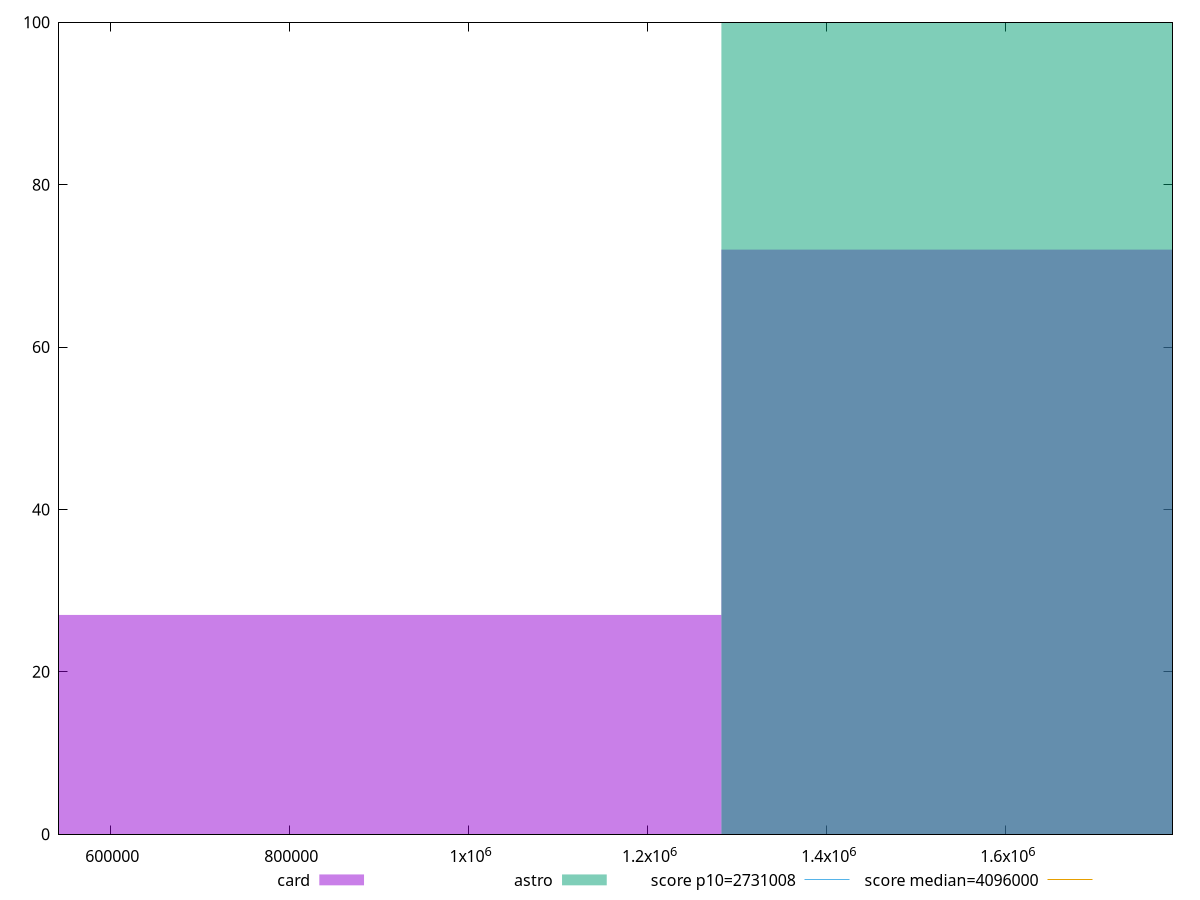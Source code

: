 reset

$card <<EOF
854942.8984827829 27
1709885.7969655658 72
EOF

$astro <<EOF
1709885.7969655658 100
EOF

set key outside below
set boxwidth 854942.8984827829
set xrange [542918:1786028]
set yrange [0:100]
set trange [0:100]
set style fill transparent solid 0.5 noborder

set parametric
set terminal svg size 640, 500 enhanced background rgb 'white'
set output "report/report_00029_2021-02-24T13-36-40.390Z/total-byte-weight/comparison/histogram/2_vs_3.svg"

plot $card title "card" with boxes, \
     $astro title "astro" with boxes, \
     2731008,t title "score p10=2731008", \
     4096000,t title "score median=4096000"

reset
